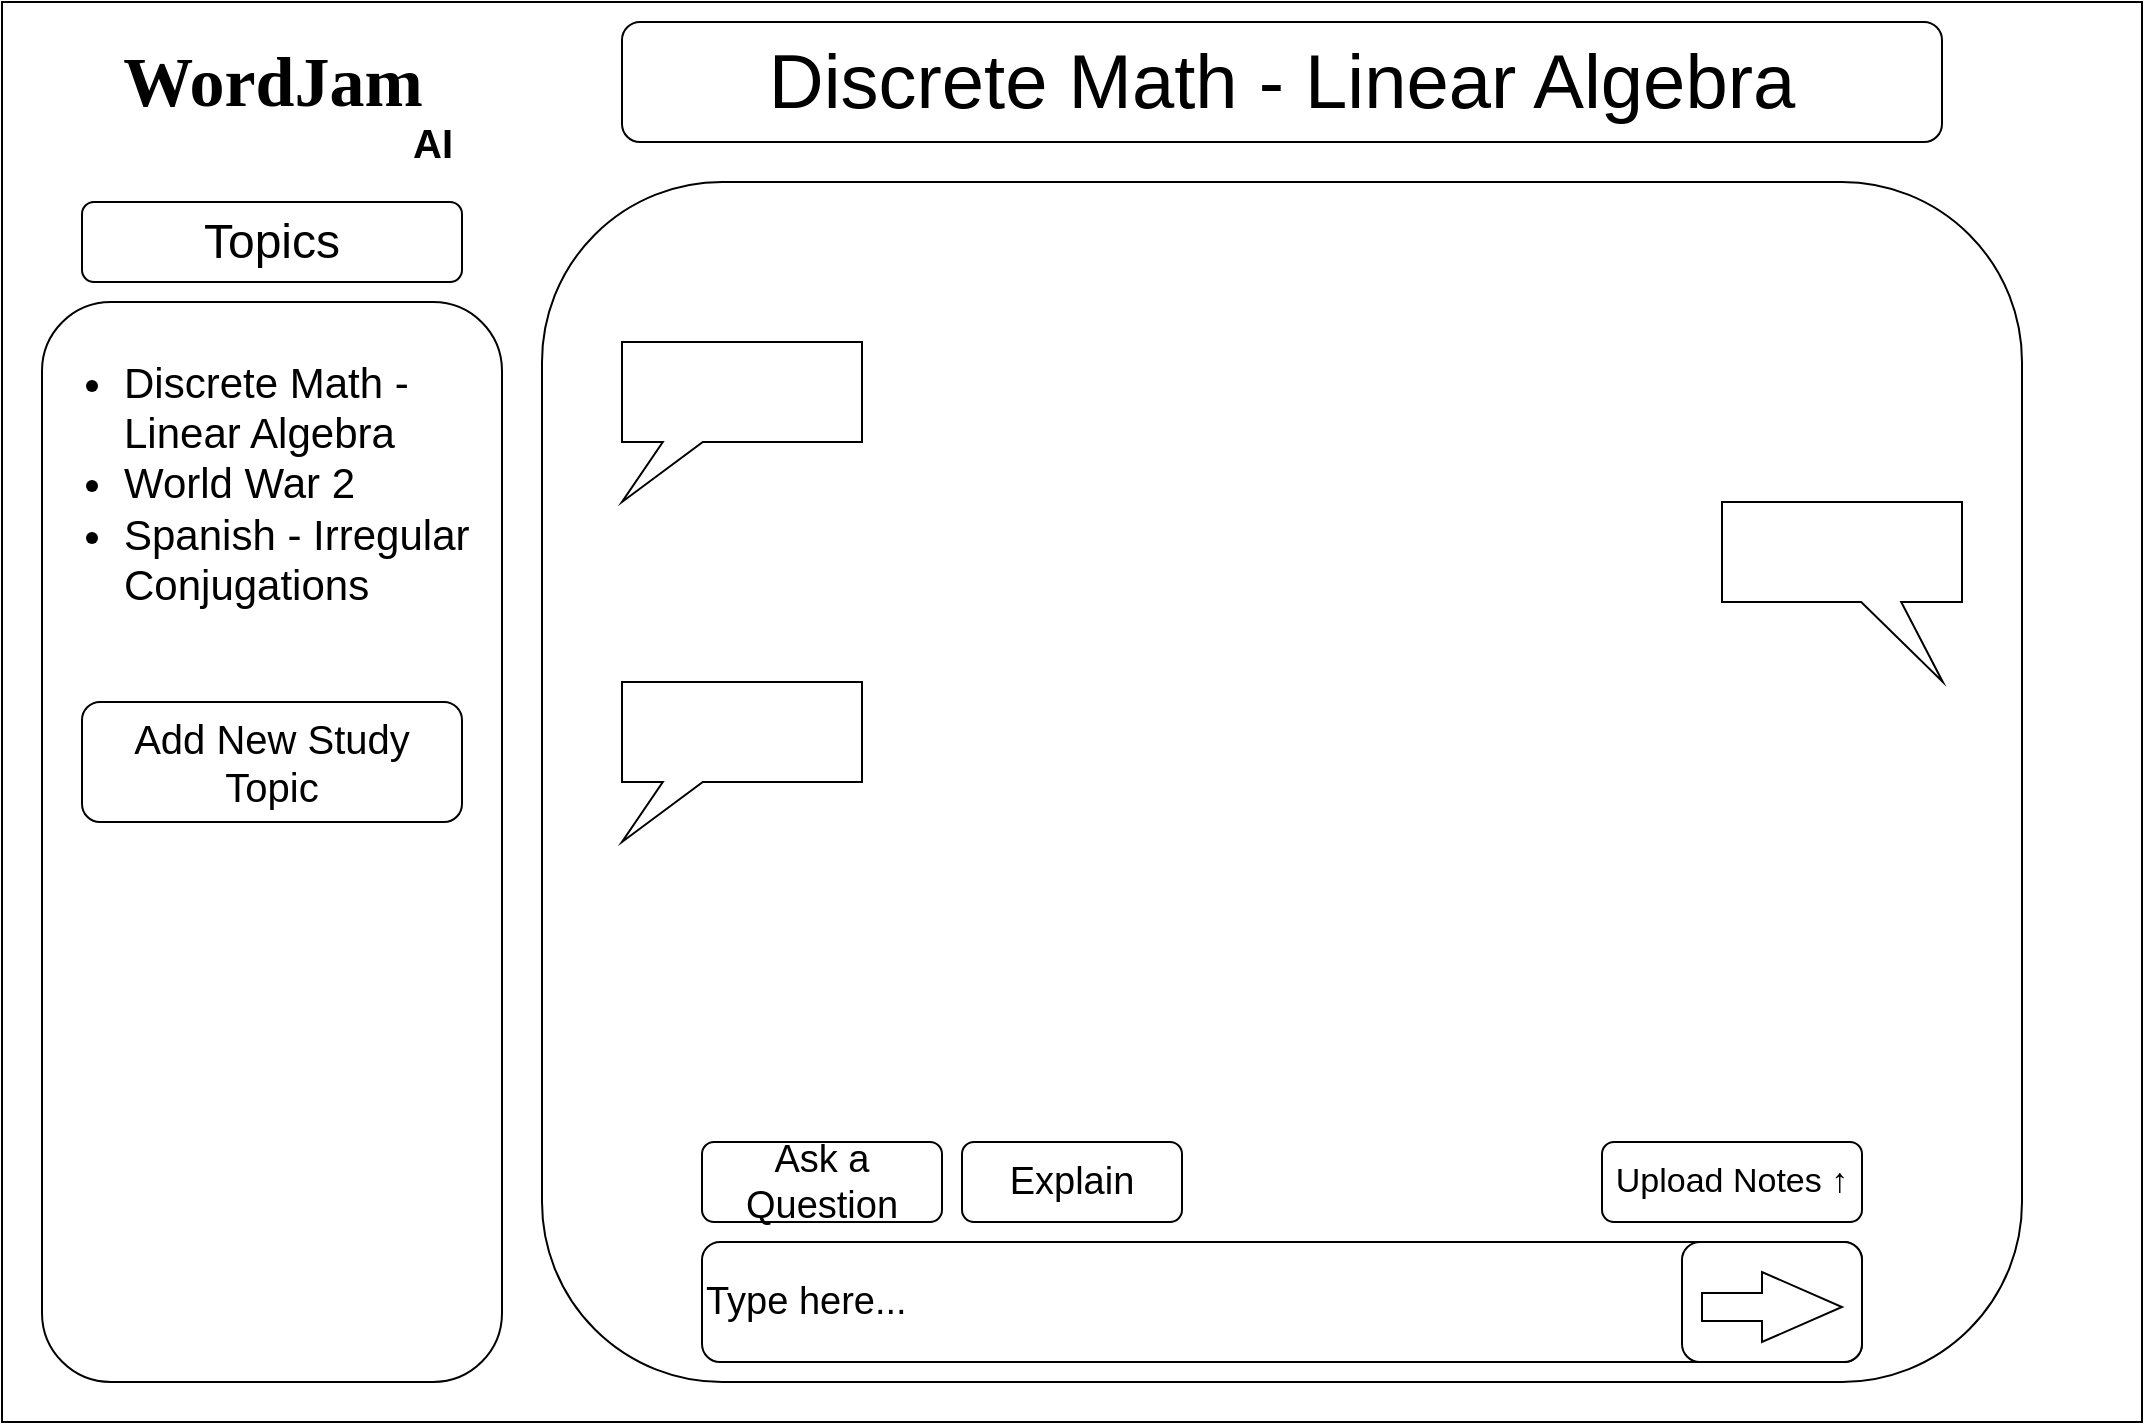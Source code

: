 <mxfile version="22.0.8" type="github" pages="5">
  <diagram name="Chat - Math" id="XYrzflARZwRtqfOlGOkY">
    <mxGraphModel dx="3950" dy="1807" grid="1" gridSize="10" guides="1" tooltips="1" connect="1" arrows="1" fold="1" page="1" pageScale="1" pageWidth="850" pageHeight="1100" math="0" shadow="0">
      <root>
        <mxCell id="0" />
        <mxCell id="1" parent="0" />
        <mxCell id="VEFbPBKXFdE8StxeSwfn-1" value="" style="rounded=0;whiteSpace=wrap;html=1;" parent="1" vertex="1">
          <mxGeometry x="-2450" y="-660" width="1070" height="710" as="geometry" />
        </mxCell>
        <mxCell id="VEFbPBKXFdE8StxeSwfn-6" value="&lt;span style=&quot;font-size: 38px;&quot;&gt;Discrete Math - Linear Algebra&lt;br&gt;&lt;/span&gt;" style="rounded=1;whiteSpace=wrap;html=1;" parent="1" vertex="1">
          <mxGeometry x="-2140" y="-650" width="660" height="60" as="geometry" />
        </mxCell>
        <mxCell id="VEFbPBKXFdE8StxeSwfn-7" value="&lt;span style=&quot;font-size: 24px;&quot;&gt;Topics&lt;/span&gt;" style="rounded=1;whiteSpace=wrap;html=1;" parent="1" vertex="1">
          <mxGeometry x="-2410" y="-560" width="190" height="40" as="geometry" />
        </mxCell>
        <mxCell id="VEFbPBKXFdE8StxeSwfn-8" value="" style="rounded=1;whiteSpace=wrap;html=1;" parent="1" vertex="1">
          <mxGeometry x="-2180" y="-570" width="740" height="600" as="geometry" />
        </mxCell>
        <mxCell id="VEFbPBKXFdE8StxeSwfn-9" value="&lt;font style=&quot;font-size: 19px;&quot;&gt;Type here...&lt;/font&gt;" style="rounded=1;whiteSpace=wrap;html=1;align=left;" parent="1" vertex="1">
          <mxGeometry x="-2100" y="-40" width="580" height="60" as="geometry" />
        </mxCell>
        <mxCell id="lRxPT_pOlVi8VR7Kf76E-8" value="&lt;ul style=&quot;font-size: 21px;&quot;&gt;&lt;li style=&quot;text-align: left;&quot;&gt;&lt;span style=&quot;background-color: initial;&quot;&gt;Discrete Math - Linear Algebra&lt;br&gt;&lt;/span&gt;&lt;/li&gt;&lt;li style=&quot;text-align: left;&quot;&gt;&lt;span style=&quot;background-color: initial;&quot;&gt;World War 2&lt;/span&gt;&lt;/li&gt;&lt;li style=&quot;text-align: left;&quot;&gt;&lt;span style=&quot;background-color: initial;&quot;&gt;Spanish - Irregular Conjugations&lt;/span&gt;&lt;/li&gt;&lt;/ul&gt;" style="rounded=1;whiteSpace=wrap;html=1;verticalAlign=top;" parent="1" vertex="1">
          <mxGeometry x="-2430" y="-510" width="230" height="540" as="geometry" />
        </mxCell>
        <mxCell id="lRxPT_pOlVi8VR7Kf76E-9" value="&lt;font style=&quot;font-size: 19px;&quot;&gt;Ask a Question&lt;/font&gt;" style="rounded=1;whiteSpace=wrap;html=1;" parent="1" vertex="1">
          <mxGeometry x="-2100" y="-90" width="120" height="40" as="geometry" />
        </mxCell>
        <mxCell id="lRxPT_pOlVi8VR7Kf76E-10" value="&lt;font style=&quot;font-size: 19px;&quot;&gt;Explain&lt;/font&gt;" style="rounded=1;whiteSpace=wrap;html=1;" parent="1" vertex="1">
          <mxGeometry x="-1970" y="-90" width="110" height="40" as="geometry" />
        </mxCell>
        <mxCell id="qjDyNdalp-nVv8cLY3a5-2" value="&lt;font style=&quot;font-size: 17px;&quot;&gt;Upload Notes ↑&lt;br&gt;&lt;/font&gt;" style="rounded=1;whiteSpace=wrap;html=1;" parent="1" vertex="1">
          <mxGeometry x="-1650" y="-90" width="130" height="40" as="geometry" />
        </mxCell>
        <mxCell id="qjDyNdalp-nVv8cLY3a5-5" value="" style="shape=callout;whiteSpace=wrap;html=1;perimeter=calloutPerimeter;size=30;position=0.17;position2=0;" parent="1" vertex="1">
          <mxGeometry x="-2140" y="-320" width="120" height="80" as="geometry" />
        </mxCell>
        <mxCell id="qjDyNdalp-nVv8cLY3a5-7" value="" style="shape=callout;whiteSpace=wrap;html=1;perimeter=calloutPerimeter;size=30;position=0.17;position2=0;" parent="1" vertex="1">
          <mxGeometry x="-2140" y="-490" width="120" height="80" as="geometry" />
        </mxCell>
        <mxCell id="qjDyNdalp-nVv8cLY3a5-8" value="" style="shape=callout;whiteSpace=wrap;html=1;perimeter=calloutPerimeter;size=40;position=0.58;position2=0.92;base=20;" parent="1" vertex="1">
          <mxGeometry x="-1590" y="-410" width="120" height="90" as="geometry" />
        </mxCell>
        <mxCell id="rKQG1HSOruUewkoj7uBm-1" value="&lt;font style=&quot;font-size: 20px;&quot;&gt;Add New Study Topic&lt;/font&gt;" style="rounded=1;whiteSpace=wrap;html=1;" parent="1" vertex="1">
          <mxGeometry x="-2410" y="-310" width="190" height="60" as="geometry" />
        </mxCell>
        <mxCell id="s9PogCNnYk8HUBPFko2r-1" value="" style="rounded=1;whiteSpace=wrap;html=1;" parent="1" vertex="1">
          <mxGeometry x="-1610" y="-40" width="90" height="60" as="geometry" />
        </mxCell>
        <mxCell id="s9PogCNnYk8HUBPFko2r-2" value="" style="html=1;shadow=0;dashed=0;align=center;verticalAlign=middle;shape=mxgraph.arrows2.arrow;dy=0.6;dx=40;notch=0;" parent="1" vertex="1">
          <mxGeometry x="-1600" y="-25" width="70" height="35" as="geometry" />
        </mxCell>
        <mxCell id="inHiWDLI9Cy0-Ol0JO_4-1" value="&lt;font size=&quot;1&quot; face=&quot;Comic Sans MS&quot;&gt;&lt;b style=&quot;font-size: 35px;&quot;&gt;WordJam&lt;/b&gt;&lt;/font&gt;" style="text;html=1;align=center;verticalAlign=middle;resizable=0;points=[];autosize=1;strokeColor=none;fillColor=none;" vertex="1" parent="1">
          <mxGeometry x="-2410" y="-650" width="190" height="60" as="geometry" />
        </mxCell>
        <mxCell id="bErJhEnEbA8Vm4F0fva6-1" value="&lt;b&gt;&lt;font style=&quot;font-size: 20px;&quot;&gt;AI&lt;/font&gt;&lt;/b&gt;" style="text;html=1;align=center;verticalAlign=middle;resizable=0;points=[];autosize=1;strokeColor=none;fillColor=none;" vertex="1" parent="1">
          <mxGeometry x="-2255" y="-610" width="40" height="40" as="geometry" />
        </mxCell>
      </root>
    </mxGraphModel>
  </diagram>
  <diagram id="owFl4HHYqGg_aDCfuLYz" name="Homepage">
    <mxGraphModel dx="1400" dy="707" grid="1" gridSize="10" guides="1" tooltips="1" connect="1" arrows="1" fold="1" page="1" pageScale="1" pageWidth="850" pageHeight="1100" math="0" shadow="0">
      <root>
        <mxCell id="0" />
        <mxCell id="1" parent="0" />
        <mxCell id="nK8D6chfMXaRgaHZ8_OF-2" value="" style="rounded=0;whiteSpace=wrap;html=1;" parent="1" vertex="1">
          <mxGeometry x="40" y="40" width="1070" height="710" as="geometry" />
        </mxCell>
        <mxCell id="nK8D6chfMXaRgaHZ8_OF-5" value="Account" style="rounded=1;whiteSpace=wrap;html=1;" parent="1" vertex="1">
          <mxGeometry x="970" y="50" width="120" height="40" as="geometry" />
        </mxCell>
        <mxCell id="nK8D6chfMXaRgaHZ8_OF-7" value="" style="ellipse;whiteSpace=wrap;html=1;aspect=fixed;" parent="1" vertex="1">
          <mxGeometry x="680" y="55" width="30" height="30" as="geometry" />
        </mxCell>
        <mxCell id="nK8D6chfMXaRgaHZ8_OF-9" value="" style="endArrow=none;html=1;rounded=0;entryX=0.158;entryY=0.001;entryDx=0;entryDy=0;entryPerimeter=0;" parent="1" edge="1">
          <mxGeometry width="50" height="50" relative="1" as="geometry">
            <mxPoint x="210" y="479.56" as="sourcePoint" />
            <mxPoint x="210.08" y="40.0" as="targetPoint" />
          </mxGeometry>
        </mxCell>
        <mxCell id="nK8D6chfMXaRgaHZ8_OF-10" value="" style="endArrow=none;html=1;rounded=0;entryX=0.997;entryY=0.084;entryDx=0;entryDy=0;entryPerimeter=0;" parent="1" target="nK8D6chfMXaRgaHZ8_OF-2" edge="1">
          <mxGeometry width="50" height="50" relative="1" as="geometry">
            <mxPoint x="210" y="100" as="sourcePoint" />
            <mxPoint x="1130" y="100" as="targetPoint" />
          </mxGeometry>
        </mxCell>
        <mxCell id="nK8D6chfMXaRgaHZ8_OF-11" value="" style="endArrow=none;html=1;rounded=0;entryX=1.002;entryY=0.135;entryDx=0;entryDy=0;entryPerimeter=0;" parent="1" edge="1">
          <mxGeometry width="50" height="50" relative="1" as="geometry">
            <mxPoint x="210" y="171" as="sourcePoint" />
            <mxPoint x="807" y="170" as="targetPoint" />
          </mxGeometry>
        </mxCell>
        <mxCell id="nK8D6chfMXaRgaHZ8_OF-12" value="" style="rounded=0;whiteSpace=wrap;html=1;" parent="1" vertex="1">
          <mxGeometry x="210" y="100" width="120" height="70" as="geometry" />
        </mxCell>
        <mxCell id="nK8D6chfMXaRgaHZ8_OF-13" value="" style="rounded=0;whiteSpace=wrap;html=1;" parent="1" vertex="1">
          <mxGeometry x="330" y="100" width="120" height="70" as="geometry" />
        </mxCell>
        <mxCell id="nK8D6chfMXaRgaHZ8_OF-15" value="" style="rounded=0;whiteSpace=wrap;html=1;" parent="1" vertex="1">
          <mxGeometry x="450" y="100" width="120" height="70" as="geometry" />
        </mxCell>
        <mxCell id="nK8D6chfMXaRgaHZ8_OF-16" value="" style="rounded=0;whiteSpace=wrap;html=1;" parent="1" vertex="1">
          <mxGeometry x="570" y="100" width="120" height="70" as="geometry" />
        </mxCell>
        <mxCell id="m57IwmL0aUDkBEaeU6FL-1" value="Date" style="text;html=1;align=center;verticalAlign=middle;resizable=0;points=[];autosize=1;strokeColor=none;fillColor=none;" parent="1" vertex="1">
          <mxGeometry x="210" y="100" width="50" height="30" as="geometry" />
        </mxCell>
        <mxCell id="m57IwmL0aUDkBEaeU6FL-2" value="Date" style="text;html=1;align=center;verticalAlign=middle;resizable=0;points=[];autosize=1;strokeColor=none;fillColor=none;" parent="1" vertex="1">
          <mxGeometry x="330" y="100" width="50" height="30" as="geometry" />
        </mxCell>
        <mxCell id="m57IwmL0aUDkBEaeU6FL-3" value="Date" style="text;html=1;align=center;verticalAlign=middle;resizable=0;points=[];autosize=1;strokeColor=none;fillColor=none;" parent="1" vertex="1">
          <mxGeometry x="450" y="100" width="50" height="30" as="geometry" />
        </mxCell>
        <mxCell id="m57IwmL0aUDkBEaeU6FL-4" value="Date" style="text;html=1;align=center;verticalAlign=middle;resizable=0;points=[];autosize=1;strokeColor=none;fillColor=none;" parent="1" vertex="1">
          <mxGeometry x="570" y="100" width="50" height="30" as="geometry" />
        </mxCell>
        <mxCell id="m57IwmL0aUDkBEaeU6FL-5" value="Date" style="text;html=1;align=center;verticalAlign=middle;resizable=0;points=[];autosize=1;strokeColor=none;fillColor=none;" parent="1" vertex="1">
          <mxGeometry x="690" y="100" width="50" height="30" as="geometry" />
        </mxCell>
        <mxCell id="m57IwmL0aUDkBEaeU6FL-8" value="&lt;font face=&quot;Comic Sans MS&quot; style=&quot;font-size: 27px;&quot;&gt;WordJam&lt;/font&gt;" style="text;html=1;align=center;verticalAlign=middle;resizable=0;points=[];autosize=1;strokeColor=none;fillColor=none;" parent="1" vertex="1">
          <mxGeometry x="45" y="40" width="150" height="50" as="geometry" />
        </mxCell>
        <mxCell id="m57IwmL0aUDkBEaeU6FL-9" value="AI" style="text;html=1;align=center;verticalAlign=middle;resizable=0;points=[];autosize=1;strokeColor=none;fillColor=none;" parent="1" vertex="1">
          <mxGeometry x="160" y="70" width="30" height="30" as="geometry" />
        </mxCell>
        <mxCell id="m57IwmL0aUDkBEaeU6FL-10" value="&lt;font style=&quot;font-size: 36px;&quot;&gt;Welcome Back, User&lt;/font&gt;" style="text;html=1;align=center;verticalAlign=middle;resizable=0;points=[];autosize=1;strokeColor=none;fillColor=none;" parent="1" vertex="1">
          <mxGeometry x="270" y="40" width="360" height="60" as="geometry" />
        </mxCell>
        <mxCell id="m57IwmL0aUDkBEaeU6FL-11" value="" style="whiteSpace=wrap;html=1;aspect=fixed;" parent="1" vertex="1">
          <mxGeometry x="480" y="270" width="350" height="350" as="geometry" />
        </mxCell>
        <mxCell id="m57IwmL0aUDkBEaeU6FL-14" value="" style="rounded=0;whiteSpace=wrap;html=1;" parent="1" vertex="1">
          <mxGeometry x="830" y="345" width="175" height="200" as="geometry" />
        </mxCell>
        <mxCell id="m57IwmL0aUDkBEaeU6FL-17" value="" style="triangle;whiteSpace=wrap;html=1;fillColor=#dae8fc;strokeColor=#6c8ebf;" parent="1" vertex="1">
          <mxGeometry x="1030" y="420" width="40" height="50" as="geometry" />
        </mxCell>
        <mxCell id="m57IwmL0aUDkBEaeU6FL-18" value="" style="triangle;whiteSpace=wrap;html=1;fillColor=#dae8fc;strokeColor=#6c8ebf;direction=west;" parent="1" vertex="1">
          <mxGeometry x="240" y="420" width="40" height="50" as="geometry" />
        </mxCell>
        <mxCell id="m57IwmL0aUDkBEaeU6FL-19" value="&lt;font style=&quot;font-size: 25px;&quot;&gt;Discrete Math - Linear Algebra&lt;/font&gt;" style="text;html=1;strokeColor=none;fillColor=none;align=center;verticalAlign=middle;whiteSpace=wrap;rounded=0;" parent="1" vertex="1">
          <mxGeometry x="565" y="380" width="175" height="30" as="geometry" />
        </mxCell>
        <mxCell id="m57IwmL0aUDkBEaeU6FL-20" value="&lt;font style=&quot;font-size: 20px;&quot;&gt;Spanish - Irregular Conjugations&lt;/font&gt;" style="text;html=1;strokeColor=none;fillColor=none;align=center;verticalAlign=middle;whiteSpace=wrap;rounded=0;" parent="1" vertex="1">
          <mxGeometry x="860" y="430" width="110" height="30" as="geometry" />
        </mxCell>
        <mxCell id="m57IwmL0aUDkBEaeU6FL-25" value="Search Study Sets" style="strokeWidth=1;shadow=0;dashed=0;align=center;html=1;shape=mxgraph.mockup.text.textBox;fontColor=#666666;align=left;fontSize=17;spacingLeft=4;spacingTop=-3;whiteSpace=wrap;strokeColor=#666666;mainText=" parent="1" vertex="1">
          <mxGeometry x="220" y="180" width="180" height="30" as="geometry" />
        </mxCell>
        <mxCell id="m57IwmL0aUDkBEaeU6FL-26" value="&lt;font style=&quot;font-size: 25px;&quot;&gt;Study&lt;/font&gt;" style="strokeWidth=1;html=1;shadow=0;dashed=0;shape=mxgraph.ios.iTextInput;strokeColor=#444444;buttonText=;fontSize=8;whiteSpace=wrap;align=center;" parent="1" vertex="1">
          <mxGeometry x="602.5" y="510" width="105" height="40" as="geometry" />
        </mxCell>
        <mxCell id="48jmXassT_Ojty45LrjY-2" value="" style="rounded=0;whiteSpace=wrap;html=1;" vertex="1" parent="1">
          <mxGeometry x="302.5" y="345" width="175" height="200" as="geometry" />
        </mxCell>
        <mxCell id="m57IwmL0aUDkBEaeU6FL-27" value="&lt;font style=&quot;font-size: 25px;&quot;&gt;+ Create Study Set&lt;/font&gt;" style="strokeWidth=1;shadow=0;dashed=0;align=center;html=1;shape=mxgraph.mockup.text.textBox;fontColor=#666666;align=left;fontSize=17;spacingLeft=4;spacingTop=-3;whiteSpace=wrap;strokeColor=#666666;mainText=" parent="1" vertex="1">
          <mxGeometry x="540" y="650" width="230" height="50" as="geometry" />
        </mxCell>
        <mxCell id="48jmXassT_Ojty45LrjY-6" value="&lt;font style=&quot;font-size: 20px;&quot;&gt;World War 2&lt;/font&gt;" style="text;html=1;strokeColor=none;fillColor=none;align=center;verticalAlign=middle;whiteSpace=wrap;rounded=0;" vertex="1" parent="1">
          <mxGeometry x="340" y="430" width="100" height="30" as="geometry" />
        </mxCell>
      </root>
    </mxGraphModel>
  </diagram>
  <diagram id="TybGXz4lcO9ECxND_ROY" name="Chat - History">
    <mxGraphModel dx="1050" dy="530" grid="1" gridSize="10" guides="1" tooltips="1" connect="1" arrows="1" fold="1" page="1" pageScale="1" pageWidth="850" pageHeight="1100" math="0" shadow="0">
      <root>
        <mxCell id="0" />
        <mxCell id="1" parent="0" />
        <mxCell id="UeIdIYoHge_8pj6i0lyB-18" value="" style="rounded=0;whiteSpace=wrap;html=1;" vertex="1" parent="1">
          <mxGeometry y="370" width="1070" height="710" as="geometry" />
        </mxCell>
        <mxCell id="UeIdIYoHge_8pj6i0lyB-19" value="&lt;span style=&quot;font-size: 38px;&quot;&gt;World War 2&lt;br&gt;&lt;/span&gt;" style="rounded=1;whiteSpace=wrap;html=1;" vertex="1" parent="1">
          <mxGeometry x="310" y="380" width="660" height="60" as="geometry" />
        </mxCell>
        <mxCell id="UeIdIYoHge_8pj6i0lyB-20" value="&lt;span style=&quot;font-size: 24px;&quot;&gt;Topics&lt;/span&gt;" style="rounded=1;whiteSpace=wrap;html=1;" vertex="1" parent="1">
          <mxGeometry x="40" y="470" width="190" height="40" as="geometry" />
        </mxCell>
        <mxCell id="UeIdIYoHge_8pj6i0lyB-21" value="" style="rounded=1;whiteSpace=wrap;html=1;" vertex="1" parent="1">
          <mxGeometry x="270" y="460" width="740" height="600" as="geometry" />
        </mxCell>
        <mxCell id="UeIdIYoHge_8pj6i0lyB-22" value="&lt;font style=&quot;font-size: 19px;&quot;&gt;Type here...&lt;/font&gt;" style="rounded=1;whiteSpace=wrap;html=1;align=left;" vertex="1" parent="1">
          <mxGeometry x="350" y="990" width="580" height="60" as="geometry" />
        </mxCell>
        <mxCell id="UeIdIYoHge_8pj6i0lyB-23" value="&lt;ul style=&quot;font-size: 21px;&quot;&gt;&lt;li style=&quot;text-align: left;&quot;&gt;&lt;span style=&quot;background-color: initial;&quot;&gt;Discrete Math - Linear Algebra&lt;br&gt;&lt;/span&gt;&lt;/li&gt;&lt;li style=&quot;text-align: left;&quot;&gt;&lt;span style=&quot;background-color: initial;&quot;&gt;World War 2&lt;/span&gt;&lt;/li&gt;&lt;li style=&quot;text-align: left;&quot;&gt;&lt;span style=&quot;background-color: initial;&quot;&gt;Spanish - Irregular Conjugations&lt;/span&gt;&lt;/li&gt;&lt;/ul&gt;" style="rounded=1;whiteSpace=wrap;html=1;verticalAlign=top;" vertex="1" parent="1">
          <mxGeometry x="20" y="520" width="230" height="540" as="geometry" />
        </mxCell>
        <mxCell id="UeIdIYoHge_8pj6i0lyB-24" value="&lt;font style=&quot;font-size: 19px;&quot;&gt;Ask a Question&lt;/font&gt;" style="rounded=1;whiteSpace=wrap;html=1;" vertex="1" parent="1">
          <mxGeometry x="350" y="940" width="120" height="40" as="geometry" />
        </mxCell>
        <mxCell id="UeIdIYoHge_8pj6i0lyB-25" value="&lt;font style=&quot;font-size: 19px;&quot;&gt;Explain&lt;/font&gt;" style="rounded=1;whiteSpace=wrap;html=1;" vertex="1" parent="1">
          <mxGeometry x="480" y="940" width="110" height="40" as="geometry" />
        </mxCell>
        <mxCell id="UeIdIYoHge_8pj6i0lyB-26" value="&lt;font style=&quot;font-size: 17px;&quot;&gt;Upload Notes ↑&lt;br&gt;&lt;/font&gt;" style="rounded=1;whiteSpace=wrap;html=1;" vertex="1" parent="1">
          <mxGeometry x="800" y="940" width="130" height="40" as="geometry" />
        </mxCell>
        <mxCell id="UeIdIYoHge_8pj6i0lyB-27" value="" style="shape=callout;whiteSpace=wrap;html=1;perimeter=calloutPerimeter;size=30;position=0.17;position2=0;" vertex="1" parent="1">
          <mxGeometry x="310" y="710" width="120" height="80" as="geometry" />
        </mxCell>
        <mxCell id="UeIdIYoHge_8pj6i0lyB-28" value="" style="shape=callout;whiteSpace=wrap;html=1;perimeter=calloutPerimeter;size=30;position=0.17;position2=0;" vertex="1" parent="1">
          <mxGeometry x="310" y="540" width="120" height="80" as="geometry" />
        </mxCell>
        <mxCell id="UeIdIYoHge_8pj6i0lyB-29" value="" style="shape=callout;whiteSpace=wrap;html=1;perimeter=calloutPerimeter;size=40;position=0.58;position2=0.92;base=20;" vertex="1" parent="1">
          <mxGeometry x="860" y="620" width="120" height="90" as="geometry" />
        </mxCell>
        <mxCell id="UeIdIYoHge_8pj6i0lyB-30" value="&lt;font style=&quot;font-size: 20px;&quot;&gt;Add New Study Topic&lt;/font&gt;" style="rounded=1;whiteSpace=wrap;html=1;" vertex="1" parent="1">
          <mxGeometry x="40" y="720" width="190" height="60" as="geometry" />
        </mxCell>
        <mxCell id="UeIdIYoHge_8pj6i0lyB-31" value="" style="rounded=1;whiteSpace=wrap;html=1;" vertex="1" parent="1">
          <mxGeometry x="840" y="990" width="90" height="60" as="geometry" />
        </mxCell>
        <mxCell id="UeIdIYoHge_8pj6i0lyB-32" value="" style="html=1;shadow=0;dashed=0;align=center;verticalAlign=middle;shape=mxgraph.arrows2.arrow;dy=0.6;dx=40;notch=0;" vertex="1" parent="1">
          <mxGeometry x="850" y="1005" width="70" height="35" as="geometry" />
        </mxCell>
        <mxCell id="UeIdIYoHge_8pj6i0lyB-33" value="&lt;font size=&quot;1&quot; face=&quot;Comic Sans MS&quot;&gt;&lt;b style=&quot;font-size: 35px;&quot;&gt;WordJam&lt;/b&gt;&lt;/font&gt;" style="text;html=1;align=center;verticalAlign=middle;resizable=0;points=[];autosize=1;strokeColor=none;fillColor=none;" vertex="1" parent="1">
          <mxGeometry x="40" y="380" width="190" height="60" as="geometry" />
        </mxCell>
        <mxCell id="UeIdIYoHge_8pj6i0lyB-34" value="&lt;b&gt;&lt;font style=&quot;font-size: 20px;&quot;&gt;AI&lt;/font&gt;&lt;/b&gt;" style="text;html=1;align=center;verticalAlign=middle;resizable=0;points=[];autosize=1;strokeColor=none;fillColor=none;" vertex="1" parent="1">
          <mxGeometry x="195" y="420" width="40" height="40" as="geometry" />
        </mxCell>
      </root>
    </mxGraphModel>
  </diagram>
  <diagram id="jEjdawhZugyaqBMWrbFC" name="Chat - Spanish">
    <mxGraphModel dx="1900" dy="530" grid="1" gridSize="10" guides="1" tooltips="1" connect="1" arrows="1" fold="1" page="1" pageScale="1" pageWidth="850" pageHeight="1100" math="0" shadow="0">
      <root>
        <mxCell id="0" />
        <mxCell id="1" parent="0" />
        <mxCell id="jtAK5NKntxgd7qU9QSVW-1" value="" style="rounded=0;whiteSpace=wrap;html=1;" vertex="1" parent="1">
          <mxGeometry x="-40" y="540" width="1070" height="710" as="geometry" />
        </mxCell>
        <mxCell id="jtAK5NKntxgd7qU9QSVW-2" value="&lt;span style=&quot;font-size: 38px;&quot;&gt;Spanish - Irregular Conjugations&lt;br&gt;&lt;/span&gt;" style="rounded=1;whiteSpace=wrap;html=1;" vertex="1" parent="1">
          <mxGeometry x="270" y="550" width="660" height="60" as="geometry" />
        </mxCell>
        <mxCell id="jtAK5NKntxgd7qU9QSVW-3" value="&lt;span style=&quot;font-size: 24px;&quot;&gt;Topics&lt;/span&gt;" style="rounded=1;whiteSpace=wrap;html=1;" vertex="1" parent="1">
          <mxGeometry y="640" width="190" height="40" as="geometry" />
        </mxCell>
        <mxCell id="jtAK5NKntxgd7qU9QSVW-4" value="" style="rounded=1;whiteSpace=wrap;html=1;" vertex="1" parent="1">
          <mxGeometry x="230" y="630" width="740" height="600" as="geometry" />
        </mxCell>
        <mxCell id="jtAK5NKntxgd7qU9QSVW-5" value="&lt;font style=&quot;font-size: 19px;&quot;&gt;Type here...&lt;/font&gt;" style="rounded=1;whiteSpace=wrap;html=1;align=left;" vertex="1" parent="1">
          <mxGeometry x="310" y="1160" width="580" height="60" as="geometry" />
        </mxCell>
        <mxCell id="jtAK5NKntxgd7qU9QSVW-6" value="&lt;ul style=&quot;font-size: 21px;&quot;&gt;&lt;li style=&quot;text-align: left;&quot;&gt;&lt;span style=&quot;background-color: initial;&quot;&gt;Discrete Math - Linear Algebra&lt;br&gt;&lt;/span&gt;&lt;/li&gt;&lt;li style=&quot;text-align: left;&quot;&gt;&lt;span style=&quot;background-color: initial;&quot;&gt;World War 2&lt;/span&gt;&lt;/li&gt;&lt;li style=&quot;text-align: left;&quot;&gt;&lt;span style=&quot;background-color: initial;&quot;&gt;Spanish - Irregular Conjugations&lt;/span&gt;&lt;/li&gt;&lt;/ul&gt;" style="rounded=1;whiteSpace=wrap;html=1;verticalAlign=top;" vertex="1" parent="1">
          <mxGeometry x="-20" y="690" width="230" height="540" as="geometry" />
        </mxCell>
        <mxCell id="jtAK5NKntxgd7qU9QSVW-7" value="&lt;font style=&quot;font-size: 19px;&quot;&gt;Ask a Question&lt;/font&gt;" style="rounded=1;whiteSpace=wrap;html=1;" vertex="1" parent="1">
          <mxGeometry x="310" y="1110" width="120" height="40" as="geometry" />
        </mxCell>
        <mxCell id="jtAK5NKntxgd7qU9QSVW-8" value="&lt;font style=&quot;font-size: 19px;&quot;&gt;Explain&lt;/font&gt;" style="rounded=1;whiteSpace=wrap;html=1;" vertex="1" parent="1">
          <mxGeometry x="440" y="1110" width="110" height="40" as="geometry" />
        </mxCell>
        <mxCell id="jtAK5NKntxgd7qU9QSVW-9" value="&lt;font style=&quot;font-size: 17px;&quot;&gt;Upload Notes ↑&lt;br&gt;&lt;/font&gt;" style="rounded=1;whiteSpace=wrap;html=1;" vertex="1" parent="1">
          <mxGeometry x="760" y="1110" width="130" height="40" as="geometry" />
        </mxCell>
        <mxCell id="jtAK5NKntxgd7qU9QSVW-10" value="" style="shape=callout;whiteSpace=wrap;html=1;perimeter=calloutPerimeter;size=30;position=0.17;position2=0;" vertex="1" parent="1">
          <mxGeometry x="270" y="880" width="120" height="80" as="geometry" />
        </mxCell>
        <mxCell id="jtAK5NKntxgd7qU9QSVW-11" value="" style="shape=callout;whiteSpace=wrap;html=1;perimeter=calloutPerimeter;size=30;position=0.17;position2=0;" vertex="1" parent="1">
          <mxGeometry x="270" y="710" width="120" height="80" as="geometry" />
        </mxCell>
        <mxCell id="jtAK5NKntxgd7qU9QSVW-12" value="" style="shape=callout;whiteSpace=wrap;html=1;perimeter=calloutPerimeter;size=40;position=0.58;position2=0.92;base=20;" vertex="1" parent="1">
          <mxGeometry x="820" y="790" width="120" height="90" as="geometry" />
        </mxCell>
        <mxCell id="jtAK5NKntxgd7qU9QSVW-13" value="&lt;font style=&quot;font-size: 20px;&quot;&gt;Add New Study Topic&lt;/font&gt;" style="rounded=1;whiteSpace=wrap;html=1;" vertex="1" parent="1">
          <mxGeometry y="890" width="190" height="60" as="geometry" />
        </mxCell>
        <mxCell id="jtAK5NKntxgd7qU9QSVW-14" value="" style="rounded=1;whiteSpace=wrap;html=1;" vertex="1" parent="1">
          <mxGeometry x="800" y="1160" width="90" height="60" as="geometry" />
        </mxCell>
        <mxCell id="jtAK5NKntxgd7qU9QSVW-15" value="" style="html=1;shadow=0;dashed=0;align=center;verticalAlign=middle;shape=mxgraph.arrows2.arrow;dy=0.6;dx=40;notch=0;" vertex="1" parent="1">
          <mxGeometry x="810" y="1175" width="70" height="35" as="geometry" />
        </mxCell>
        <mxCell id="jtAK5NKntxgd7qU9QSVW-16" value="&lt;font size=&quot;1&quot; face=&quot;Comic Sans MS&quot;&gt;&lt;b style=&quot;font-size: 35px;&quot;&gt;WordJam&lt;/b&gt;&lt;/font&gt;" style="text;html=1;align=center;verticalAlign=middle;resizable=0;points=[];autosize=1;strokeColor=none;fillColor=none;" vertex="1" parent="1">
          <mxGeometry y="550" width="190" height="60" as="geometry" />
        </mxCell>
        <mxCell id="jtAK5NKntxgd7qU9QSVW-17" value="&lt;b&gt;&lt;font style=&quot;font-size: 20px;&quot;&gt;AI&lt;/font&gt;&lt;/b&gt;" style="text;html=1;align=center;verticalAlign=middle;resizable=0;points=[];autosize=1;strokeColor=none;fillColor=none;" vertex="1" parent="1">
          <mxGeometry x="155" y="590" width="40" height="40" as="geometry" />
        </mxCell>
      </root>
    </mxGraphModel>
  </diagram>
  <diagram id="xjU1v7zPkXGQIqkhYIbV" name="Create New Topic">
    <mxGraphModel dx="1050" dy="530" grid="1" gridSize="10" guides="1" tooltips="1" connect="1" arrows="1" fold="1" page="1" pageScale="1" pageWidth="850" pageHeight="1100" math="0" shadow="0">
      <root>
        <mxCell id="0" />
        <mxCell id="1" parent="0" />
      </root>
    </mxGraphModel>
  </diagram>
</mxfile>
